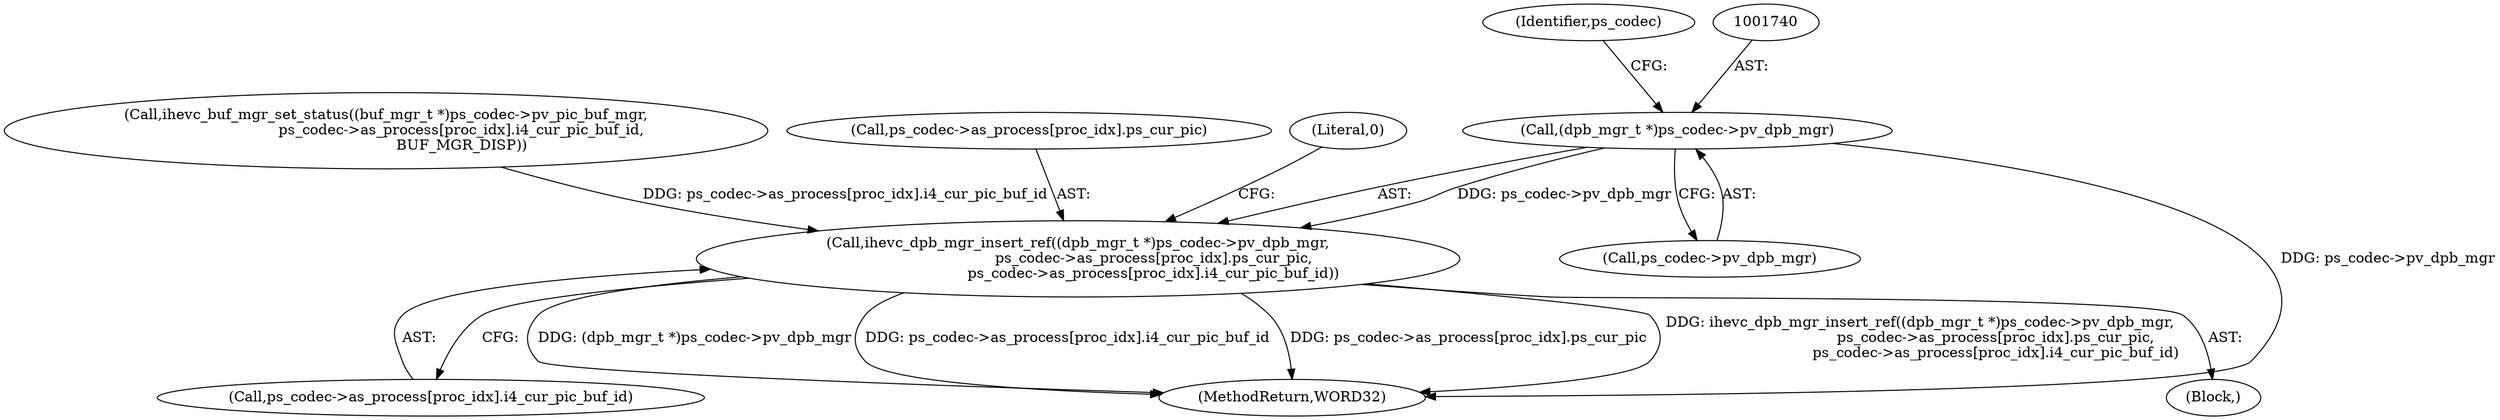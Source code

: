 digraph "0_Android_87fb7909c49e6a4510ba86ace1ffc83459c7e1b9@pointer" {
"1001739" [label="(Call,(dpb_mgr_t *)ps_codec->pv_dpb_mgr)"];
"1001738" [label="(Call,ihevc_dpb_mgr_insert_ref((dpb_mgr_t *)ps_codec->pv_dpb_mgr,\n                                 ps_codec->as_process[proc_idx].ps_cur_pic,\n                                 ps_codec->as_process[proc_idx].i4_cur_pic_buf_id))"];
"1001724" [label="(Call,ihevc_buf_mgr_set_status((buf_mgr_t *)ps_codec->pv_pic_buf_mgr,\n                                 ps_codec->as_process[proc_idx].i4_cur_pic_buf_id,\n                                 BUF_MGR_DISP))"];
"1001739" [label="(Call,(dpb_mgr_t *)ps_codec->pv_dpb_mgr)"];
"1001751" [label="(Call,ps_codec->as_process[proc_idx].i4_cur_pic_buf_id)"];
"1001744" [label="(Call,ps_codec->as_process[proc_idx].ps_cur_pic)"];
"1001747" [label="(Identifier,ps_codec)"];
"1001761" [label="(Literal,0)"];
"1001918" [label="(MethodReturn,WORD32)"];
"1001738" [label="(Call,ihevc_dpb_mgr_insert_ref((dpb_mgr_t *)ps_codec->pv_dpb_mgr,\n                                 ps_codec->as_process[proc_idx].ps_cur_pic,\n                                 ps_codec->as_process[proc_idx].i4_cur_pic_buf_id))"];
"1001255" [label="(Block,)"];
"1001741" [label="(Call,ps_codec->pv_dpb_mgr)"];
"1001739" -> "1001738"  [label="AST: "];
"1001739" -> "1001741"  [label="CFG: "];
"1001740" -> "1001739"  [label="AST: "];
"1001741" -> "1001739"  [label="AST: "];
"1001747" -> "1001739"  [label="CFG: "];
"1001739" -> "1001918"  [label="DDG: ps_codec->pv_dpb_mgr"];
"1001739" -> "1001738"  [label="DDG: ps_codec->pv_dpb_mgr"];
"1001738" -> "1001255"  [label="AST: "];
"1001738" -> "1001751"  [label="CFG: "];
"1001744" -> "1001738"  [label="AST: "];
"1001751" -> "1001738"  [label="AST: "];
"1001761" -> "1001738"  [label="CFG: "];
"1001738" -> "1001918"  [label="DDG: ps_codec->as_process[proc_idx].i4_cur_pic_buf_id"];
"1001738" -> "1001918"  [label="DDG: ps_codec->as_process[proc_idx].ps_cur_pic"];
"1001738" -> "1001918"  [label="DDG: ihevc_dpb_mgr_insert_ref((dpb_mgr_t *)ps_codec->pv_dpb_mgr,\n                                 ps_codec->as_process[proc_idx].ps_cur_pic,\n                                 ps_codec->as_process[proc_idx].i4_cur_pic_buf_id)"];
"1001738" -> "1001918"  [label="DDG: (dpb_mgr_t *)ps_codec->pv_dpb_mgr"];
"1001724" -> "1001738"  [label="DDG: ps_codec->as_process[proc_idx].i4_cur_pic_buf_id"];
}

